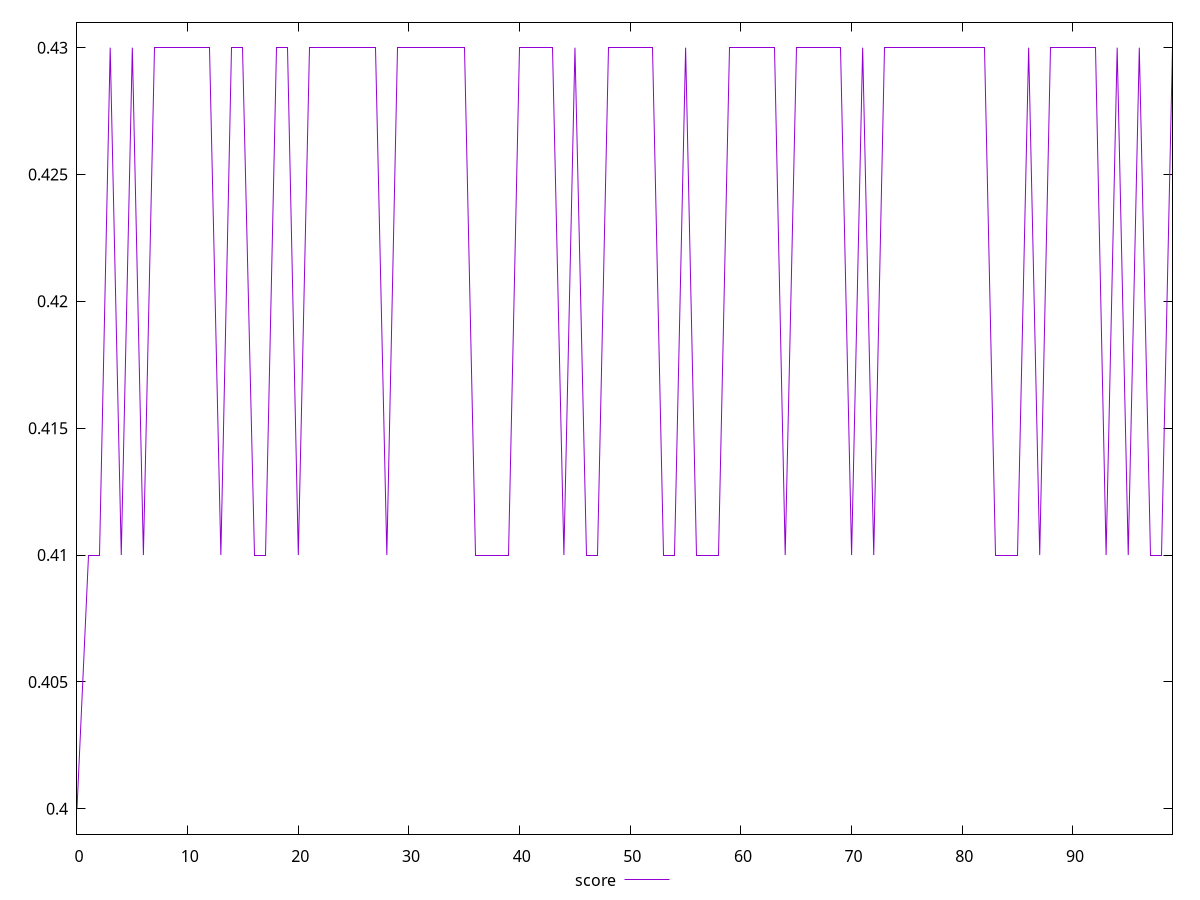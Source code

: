 reset

$score <<EOF
0 0.4
1 0.41
2 0.41
3 0.43
4 0.41
5 0.43
6 0.41
7 0.43
8 0.43
9 0.43
10 0.43
11 0.43
12 0.43
13 0.41
14 0.43
15 0.43
16 0.41
17 0.41
18 0.43
19 0.43
20 0.41
21 0.43
22 0.43
23 0.43
24 0.43
25 0.43
26 0.43
27 0.43
28 0.41
29 0.43
30 0.43
31 0.43
32 0.43
33 0.43
34 0.43
35 0.43
36 0.41
37 0.41
38 0.41
39 0.41
40 0.43
41 0.43
42 0.43
43 0.43
44 0.41
45 0.43
46 0.41
47 0.41
48 0.43
49 0.43
50 0.43
51 0.43
52 0.43
53 0.41
54 0.41
55 0.43
56 0.41
57 0.41
58 0.41
59 0.43
60 0.43
61 0.43
62 0.43
63 0.43
64 0.41
65 0.43
66 0.43
67 0.43
68 0.43
69 0.43
70 0.41
71 0.43
72 0.41
73 0.43
74 0.43
75 0.43
76 0.43
77 0.43
78 0.43
79 0.43
80 0.43
81 0.43
82 0.43
83 0.41
84 0.41
85 0.41
86 0.43
87 0.41
88 0.43
89 0.43
90 0.43
91 0.43
92 0.43
93 0.41
94 0.43
95 0.41
96 0.43
97 0.41
98 0.41
99 0.43
EOF

set key outside below
set xrange [0:99]
set yrange [0.399:0.431]
set trange [0.399:0.431]
set terminal svg size 640, 500 enhanced background rgb 'white'
set output "report_00017_2021-02-10T15-08-03.406Z/uses-text-compression/samples/pages+cached+noadtech+nomedia+nocss/score/values.svg"

plot $score title "score" with line

reset
